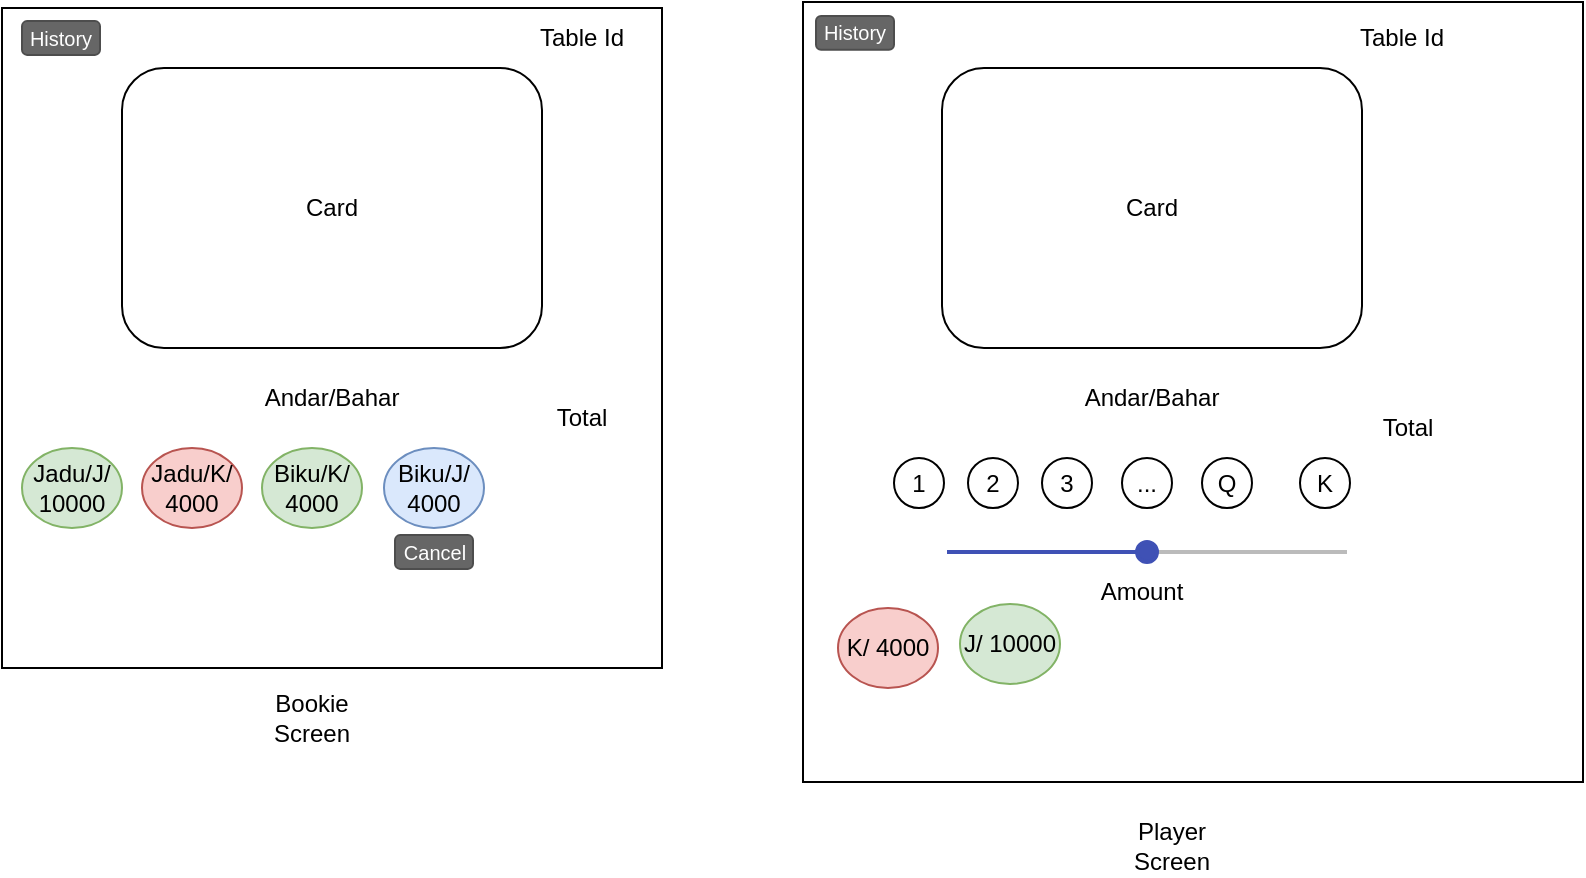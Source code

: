 <mxfile version="20.5.3" type="github">
  <diagram id="EWkZoL_rCZuB1VCQ6FPb" name="Page-1">
    <mxGraphModel dx="946" dy="529" grid="0" gridSize="10" guides="1" tooltips="1" connect="1" arrows="1" fold="1" page="1" pageScale="1" pageWidth="827" pageHeight="1169" math="0" shadow="0">
      <root>
        <mxCell id="0" />
        <mxCell id="1" parent="0" />
        <mxCell id="DeGWTmvAtWvpm9pyIbTs-1" value="" style="whiteSpace=wrap;html=1;aspect=fixed;" vertex="1" parent="1">
          <mxGeometry x="20" y="20" width="330" height="330" as="geometry" />
        </mxCell>
        <mxCell id="DeGWTmvAtWvpm9pyIbTs-2" value="Card" style="rounded=1;whiteSpace=wrap;html=1;" vertex="1" parent="1">
          <mxGeometry x="80" y="50" width="210" height="140" as="geometry" />
        </mxCell>
        <mxCell id="DeGWTmvAtWvpm9pyIbTs-3" value="Andar/Bahar" style="text;html=1;strokeColor=none;fillColor=none;align=center;verticalAlign=middle;whiteSpace=wrap;rounded=0;" vertex="1" parent="1">
          <mxGeometry x="155" y="200" width="60" height="30" as="geometry" />
        </mxCell>
        <mxCell id="DeGWTmvAtWvpm9pyIbTs-4" value="Table Id" style="text;html=1;strokeColor=none;fillColor=none;align=center;verticalAlign=middle;whiteSpace=wrap;rounded=0;" vertex="1" parent="1">
          <mxGeometry x="280" y="20" width="60" height="30" as="geometry" />
        </mxCell>
        <mxCell id="DeGWTmvAtWvpm9pyIbTs-5" value="Jadu/J/ 10000" style="ellipse;whiteSpace=wrap;html=1;fillColor=#d5e8d4;strokeColor=#82b366;" vertex="1" parent="1">
          <mxGeometry x="30" y="240" width="50" height="40" as="geometry" />
        </mxCell>
        <mxCell id="DeGWTmvAtWvpm9pyIbTs-6" value="Jadu/K/ 4000" style="ellipse;whiteSpace=wrap;html=1;fillColor=#f8cecc;strokeColor=#b85450;" vertex="1" parent="1">
          <mxGeometry x="90" y="240" width="50" height="40" as="geometry" />
        </mxCell>
        <mxCell id="DeGWTmvAtWvpm9pyIbTs-7" value="Biku/K/ 4000" style="ellipse;whiteSpace=wrap;html=1;fillColor=#d5e8d4;strokeColor=#82b366;" vertex="1" parent="1">
          <mxGeometry x="150" y="240" width="50" height="40" as="geometry" />
        </mxCell>
        <mxCell id="DeGWTmvAtWvpm9pyIbTs-8" value="Total" style="text;html=1;strokeColor=none;fillColor=none;align=center;verticalAlign=middle;whiteSpace=wrap;rounded=0;" vertex="1" parent="1">
          <mxGeometry x="280" y="210" width="60" height="30" as="geometry" />
        </mxCell>
        <mxCell id="DeGWTmvAtWvpm9pyIbTs-10" value="Bookie Screen" style="text;html=1;strokeColor=none;fillColor=none;align=center;verticalAlign=middle;whiteSpace=wrap;rounded=0;" vertex="1" parent="1">
          <mxGeometry x="145" y="360" width="60" height="30" as="geometry" />
        </mxCell>
        <mxCell id="DeGWTmvAtWvpm9pyIbTs-18" value="" style="whiteSpace=wrap;html=1;aspect=fixed;" vertex="1" parent="1">
          <mxGeometry x="420.5" y="17" width="390" height="390" as="geometry" />
        </mxCell>
        <mxCell id="DeGWTmvAtWvpm9pyIbTs-11" value="Player Screen" style="text;html=1;strokeColor=none;fillColor=none;align=center;verticalAlign=middle;whiteSpace=wrap;rounded=0;" vertex="1" parent="1">
          <mxGeometry x="575" y="424" width="60" height="30" as="geometry" />
        </mxCell>
        <mxCell id="DeGWTmvAtWvpm9pyIbTs-19" value="Card" style="rounded=1;whiteSpace=wrap;html=1;" vertex="1" parent="1">
          <mxGeometry x="490" y="50" width="210" height="140" as="geometry" />
        </mxCell>
        <mxCell id="DeGWTmvAtWvpm9pyIbTs-20" value="Andar/Bahar" style="text;html=1;strokeColor=none;fillColor=none;align=center;verticalAlign=middle;whiteSpace=wrap;rounded=0;" vertex="1" parent="1">
          <mxGeometry x="565" y="200" width="60" height="30" as="geometry" />
        </mxCell>
        <mxCell id="DeGWTmvAtWvpm9pyIbTs-21" value="Table Id" style="text;html=1;strokeColor=none;fillColor=none;align=center;verticalAlign=middle;whiteSpace=wrap;rounded=0;" vertex="1" parent="1">
          <mxGeometry x="690" y="20" width="60" height="30" as="geometry" />
        </mxCell>
        <mxCell id="DeGWTmvAtWvpm9pyIbTs-28" value="1" style="ellipse;whiteSpace=wrap;html=1;aspect=fixed;" vertex="1" parent="1">
          <mxGeometry x="466" y="245" width="25" height="25" as="geometry" />
        </mxCell>
        <mxCell id="DeGWTmvAtWvpm9pyIbTs-29" value="2" style="ellipse;whiteSpace=wrap;html=1;aspect=fixed;" vertex="1" parent="1">
          <mxGeometry x="503" y="245" width="25" height="25" as="geometry" />
        </mxCell>
        <mxCell id="DeGWTmvAtWvpm9pyIbTs-30" value="3" style="ellipse;whiteSpace=wrap;html=1;aspect=fixed;" vertex="1" parent="1">
          <mxGeometry x="540" y="245" width="25" height="25" as="geometry" />
        </mxCell>
        <mxCell id="DeGWTmvAtWvpm9pyIbTs-31" value="..." style="ellipse;whiteSpace=wrap;html=1;aspect=fixed;" vertex="1" parent="1">
          <mxGeometry x="580" y="245" width="25" height="25" as="geometry" />
        </mxCell>
        <mxCell id="DeGWTmvAtWvpm9pyIbTs-33" value="Q" style="ellipse;whiteSpace=wrap;html=1;aspect=fixed;" vertex="1" parent="1">
          <mxGeometry x="620" y="245" width="25" height="25" as="geometry" />
        </mxCell>
        <mxCell id="DeGWTmvAtWvpm9pyIbTs-34" value="K" style="ellipse;whiteSpace=wrap;html=1;aspect=fixed;" vertex="1" parent="1">
          <mxGeometry x="669" y="245" width="25" height="25" as="geometry" />
        </mxCell>
        <mxCell id="DeGWTmvAtWvpm9pyIbTs-51" value="" style="dashed=0;verticalLabelPosition=bottom;verticalAlign=top;align=center;shape=mxgraph.gmdl.slider2;barPos=50;strokeColor=#3F51B5;opacity=100;strokeWidth=2;fillColor=#3F51B5;handleSize=10;shadow=0;" vertex="1" parent="1">
          <mxGeometry x="492.5" y="287" width="200" height="10" as="geometry" />
        </mxCell>
        <mxCell id="DeGWTmvAtWvpm9pyIbTs-52" value="Amount" style="text;html=1;strokeColor=none;fillColor=none;align=center;verticalAlign=middle;whiteSpace=wrap;rounded=0;" vertex="1" parent="1">
          <mxGeometry x="560" y="297" width="60" height="30" as="geometry" />
        </mxCell>
        <mxCell id="DeGWTmvAtWvpm9pyIbTs-53" value="Total" style="text;html=1;strokeColor=none;fillColor=none;align=center;verticalAlign=middle;whiteSpace=wrap;rounded=0;" vertex="1" parent="1">
          <mxGeometry x="692.5" y="215" width="60" height="30" as="geometry" />
        </mxCell>
        <mxCell id="DeGWTmvAtWvpm9pyIbTs-54" value="K/ 4000" style="ellipse;whiteSpace=wrap;html=1;fillColor=#f8cecc;strokeColor=#b85450;" vertex="1" parent="1">
          <mxGeometry x="438" y="320" width="50" height="40" as="geometry" />
        </mxCell>
        <mxCell id="DeGWTmvAtWvpm9pyIbTs-55" value="J/ 10000" style="ellipse;whiteSpace=wrap;html=1;fillColor=#d5e8d4;strokeColor=#82b366;" vertex="1" parent="1">
          <mxGeometry x="499" y="318" width="50" height="40" as="geometry" />
        </mxCell>
        <mxCell id="DeGWTmvAtWvpm9pyIbTs-56" value="Biku/J/ 4000" style="ellipse;whiteSpace=wrap;html=1;fillColor=#dae8fc;strokeColor=#6c8ebf;" vertex="1" parent="1">
          <mxGeometry x="211" y="240" width="50" height="40" as="geometry" />
        </mxCell>
        <mxCell id="DeGWTmvAtWvpm9pyIbTs-58" value="Cancel" style="rounded=1;html=1;shadow=0;dashed=0;whiteSpace=wrap;fontSize=10;fillColor=#666666;align=center;strokeColor=#4D4D4D;fontColor=#ffffff;" vertex="1" parent="1">
          <mxGeometry x="216.5" y="283.56" width="39" height="16.88" as="geometry" />
        </mxCell>
        <mxCell id="DeGWTmvAtWvpm9pyIbTs-60" value="History" style="rounded=1;html=1;shadow=0;dashed=0;whiteSpace=wrap;fontSize=10;fillColor=#666666;align=center;strokeColor=#4D4D4D;fontColor=#ffffff;" vertex="1" parent="1">
          <mxGeometry x="30" y="26.56" width="39" height="16.88" as="geometry" />
        </mxCell>
        <mxCell id="DeGWTmvAtWvpm9pyIbTs-63" value="History" style="rounded=1;html=1;shadow=0;dashed=0;whiteSpace=wrap;fontSize=10;fillColor=#666666;align=center;strokeColor=#4D4D4D;fontColor=#ffffff;" vertex="1" parent="1">
          <mxGeometry x="427" y="24" width="39" height="16.88" as="geometry" />
        </mxCell>
      </root>
    </mxGraphModel>
  </diagram>
</mxfile>
